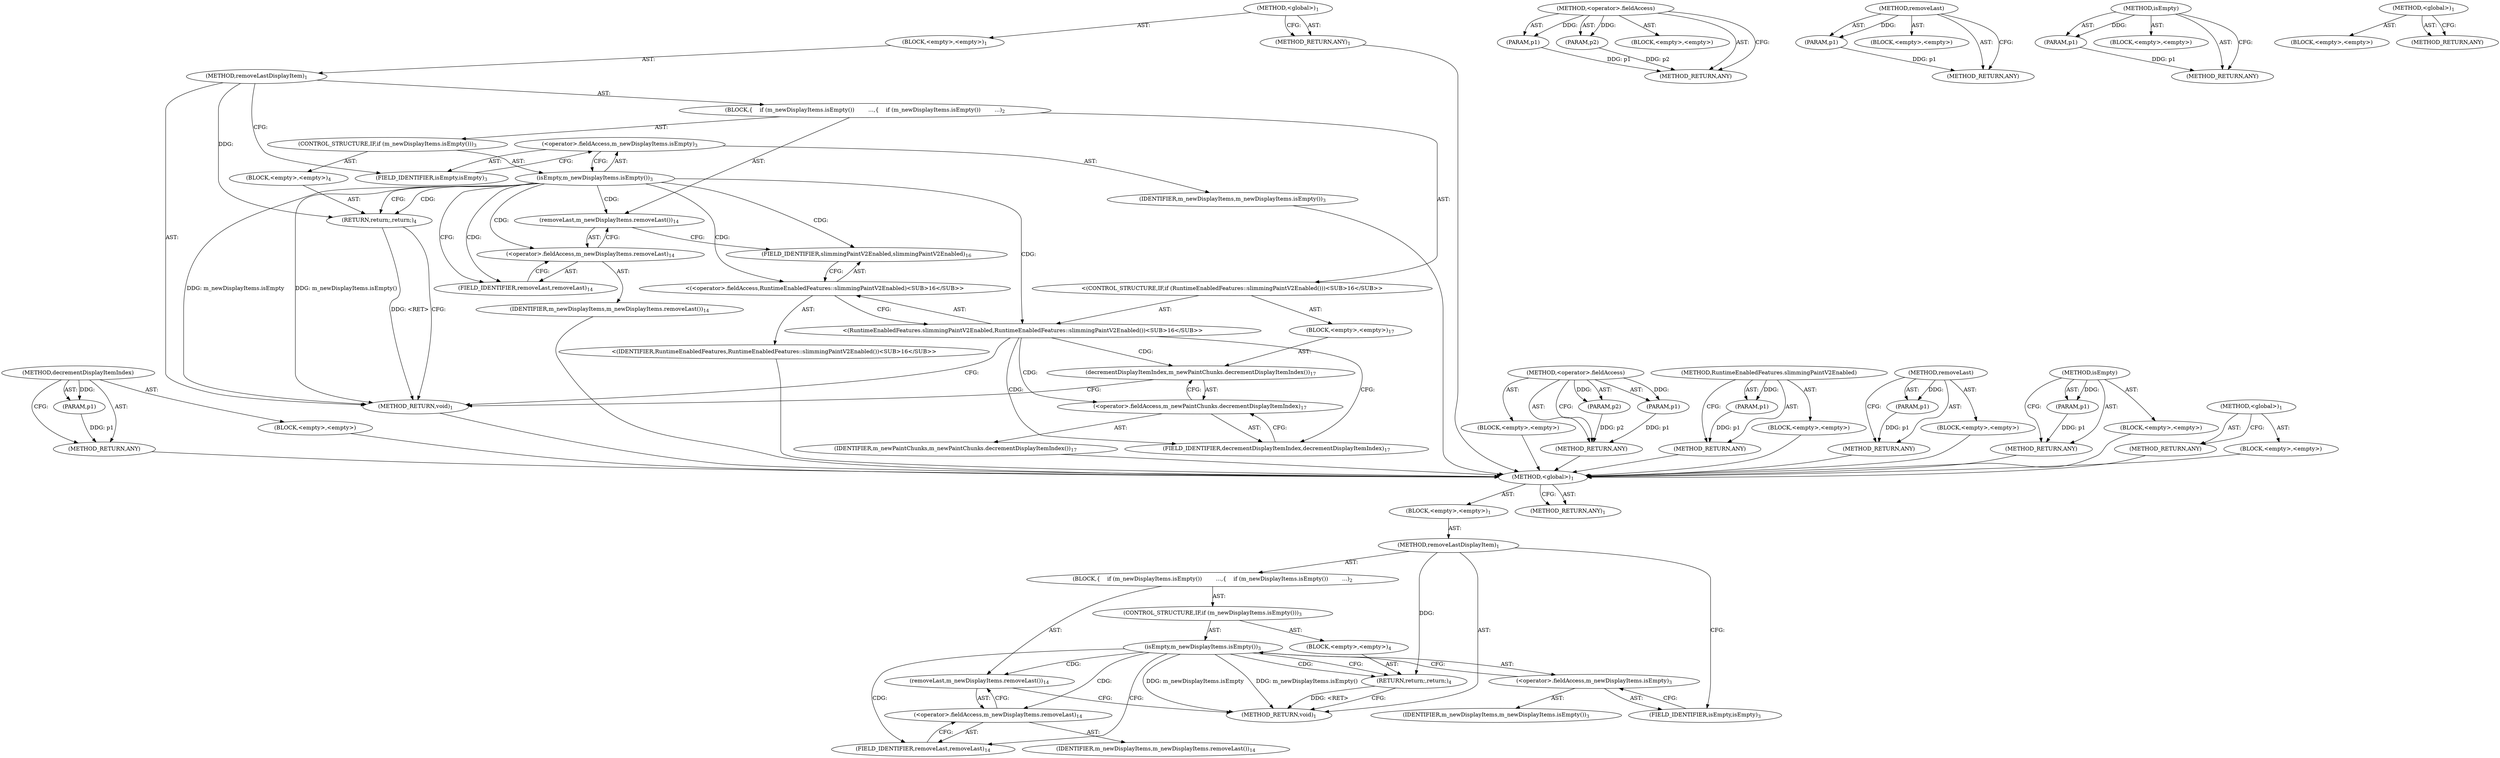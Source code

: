 digraph "&lt;global&gt;" {
vulnerable_6 [label=<(METHOD,&lt;global&gt;)<SUB>1</SUB>>];
vulnerable_7 [label=<(BLOCK,&lt;empty&gt;,&lt;empty&gt;)<SUB>1</SUB>>];
vulnerable_8 [label=<(METHOD,removeLastDisplayItem)<SUB>1</SUB>>];
vulnerable_9 [label=<(BLOCK,{
    if (m_newDisplayItems.isEmpty())
        ...,{
    if (m_newDisplayItems.isEmpty())
        ...)<SUB>2</SUB>>];
vulnerable_10 [label=<(CONTROL_STRUCTURE,IF,if (m_newDisplayItems.isEmpty()))<SUB>3</SUB>>];
vulnerable_11 [label=<(isEmpty,m_newDisplayItems.isEmpty())<SUB>3</SUB>>];
vulnerable_12 [label=<(&lt;operator&gt;.fieldAccess,m_newDisplayItems.isEmpty)<SUB>3</SUB>>];
vulnerable_13 [label=<(IDENTIFIER,m_newDisplayItems,m_newDisplayItems.isEmpty())<SUB>3</SUB>>];
vulnerable_14 [label=<(FIELD_IDENTIFIER,isEmpty,isEmpty)<SUB>3</SUB>>];
vulnerable_15 [label=<(BLOCK,&lt;empty&gt;,&lt;empty&gt;)<SUB>4</SUB>>];
vulnerable_16 [label=<(RETURN,return;,return;)<SUB>4</SUB>>];
vulnerable_17 [label=<(removeLast,m_newDisplayItems.removeLast())<SUB>14</SUB>>];
vulnerable_18 [label=<(&lt;operator&gt;.fieldAccess,m_newDisplayItems.removeLast)<SUB>14</SUB>>];
vulnerable_19 [label=<(IDENTIFIER,m_newDisplayItems,m_newDisplayItems.removeLast())<SUB>14</SUB>>];
vulnerable_20 [label=<(FIELD_IDENTIFIER,removeLast,removeLast)<SUB>14</SUB>>];
vulnerable_21 [label=<(METHOD_RETURN,void)<SUB>1</SUB>>];
vulnerable_23 [label=<(METHOD_RETURN,ANY)<SUB>1</SUB>>];
vulnerable_40 [label=<(METHOD,&lt;operator&gt;.fieldAccess)>];
vulnerable_41 [label=<(PARAM,p1)>];
vulnerable_42 [label=<(PARAM,p2)>];
vulnerable_43 [label=<(BLOCK,&lt;empty&gt;,&lt;empty&gt;)>];
vulnerable_44 [label=<(METHOD_RETURN,ANY)>];
vulnerable_45 [label=<(METHOD,removeLast)>];
vulnerable_46 [label=<(PARAM,p1)>];
vulnerable_47 [label=<(BLOCK,&lt;empty&gt;,&lt;empty&gt;)>];
vulnerable_48 [label=<(METHOD_RETURN,ANY)>];
vulnerable_36 [label=<(METHOD,isEmpty)>];
vulnerable_37 [label=<(PARAM,p1)>];
vulnerable_38 [label=<(BLOCK,&lt;empty&gt;,&lt;empty&gt;)>];
vulnerable_39 [label=<(METHOD_RETURN,ANY)>];
vulnerable_30 [label=<(METHOD,&lt;global&gt;)<SUB>1</SUB>>];
vulnerable_31 [label=<(BLOCK,&lt;empty&gt;,&lt;empty&gt;)>];
vulnerable_32 [label=<(METHOD_RETURN,ANY)>];
fixed_63 [label=<(METHOD,decrementDisplayItemIndex)>];
fixed_64 [label=<(PARAM,p1)>];
fixed_65 [label=<(BLOCK,&lt;empty&gt;,&lt;empty&gt;)>];
fixed_66 [label=<(METHOD_RETURN,ANY)>];
fixed_6 [label=<(METHOD,&lt;global&gt;)<SUB>1</SUB>>];
fixed_7 [label=<(BLOCK,&lt;empty&gt;,&lt;empty&gt;)<SUB>1</SUB>>];
fixed_8 [label=<(METHOD,removeLastDisplayItem)<SUB>1</SUB>>];
fixed_9 [label=<(BLOCK,{
    if (m_newDisplayItems.isEmpty())
        ...,{
    if (m_newDisplayItems.isEmpty())
        ...)<SUB>2</SUB>>];
fixed_10 [label=<(CONTROL_STRUCTURE,IF,if (m_newDisplayItems.isEmpty()))<SUB>3</SUB>>];
fixed_11 [label=<(isEmpty,m_newDisplayItems.isEmpty())<SUB>3</SUB>>];
fixed_12 [label=<(&lt;operator&gt;.fieldAccess,m_newDisplayItems.isEmpty)<SUB>3</SUB>>];
fixed_13 [label=<(IDENTIFIER,m_newDisplayItems,m_newDisplayItems.isEmpty())<SUB>3</SUB>>];
fixed_14 [label=<(FIELD_IDENTIFIER,isEmpty,isEmpty)<SUB>3</SUB>>];
fixed_15 [label=<(BLOCK,&lt;empty&gt;,&lt;empty&gt;)<SUB>4</SUB>>];
fixed_16 [label=<(RETURN,return;,return;)<SUB>4</SUB>>];
fixed_17 [label=<(removeLast,m_newDisplayItems.removeLast())<SUB>14</SUB>>];
fixed_18 [label=<(&lt;operator&gt;.fieldAccess,m_newDisplayItems.removeLast)<SUB>14</SUB>>];
fixed_19 [label=<(IDENTIFIER,m_newDisplayItems,m_newDisplayItems.removeLast())<SUB>14</SUB>>];
fixed_20 [label=<(FIELD_IDENTIFIER,removeLast,removeLast)<SUB>14</SUB>>];
fixed_21 [label="<(CONTROL_STRUCTURE,IF,if (RuntimeEnabledFeatures::slimmingPaintV2Enabled()))<SUB>16</SUB>>"];
fixed_22 [label="<(RuntimeEnabledFeatures.slimmingPaintV2Enabled,RuntimeEnabledFeatures::slimmingPaintV2Enabled())<SUB>16</SUB>>"];
fixed_23 [label="<(&lt;operator&gt;.fieldAccess,RuntimeEnabledFeatures::slimmingPaintV2Enabled)<SUB>16</SUB>>"];
fixed_24 [label="<(IDENTIFIER,RuntimeEnabledFeatures,RuntimeEnabledFeatures::slimmingPaintV2Enabled())<SUB>16</SUB>>"];
fixed_25 [label=<(FIELD_IDENTIFIER,slimmingPaintV2Enabled,slimmingPaintV2Enabled)<SUB>16</SUB>>];
fixed_26 [label=<(BLOCK,&lt;empty&gt;,&lt;empty&gt;)<SUB>17</SUB>>];
fixed_27 [label=<(decrementDisplayItemIndex,m_newPaintChunks.decrementDisplayItemIndex())<SUB>17</SUB>>];
fixed_28 [label=<(&lt;operator&gt;.fieldAccess,m_newPaintChunks.decrementDisplayItemIndex)<SUB>17</SUB>>];
fixed_29 [label=<(IDENTIFIER,m_newPaintChunks,m_newPaintChunks.decrementDisplayItemIndex())<SUB>17</SUB>>];
fixed_30 [label=<(FIELD_IDENTIFIER,decrementDisplayItemIndex,decrementDisplayItemIndex)<SUB>17</SUB>>];
fixed_31 [label=<(METHOD_RETURN,void)<SUB>1</SUB>>];
fixed_33 [label=<(METHOD_RETURN,ANY)<SUB>1</SUB>>];
fixed_50 [label=<(METHOD,&lt;operator&gt;.fieldAccess)>];
fixed_51 [label=<(PARAM,p1)>];
fixed_52 [label=<(PARAM,p2)>];
fixed_53 [label=<(BLOCK,&lt;empty&gt;,&lt;empty&gt;)>];
fixed_54 [label=<(METHOD_RETURN,ANY)>];
fixed_59 [label=<(METHOD,RuntimeEnabledFeatures.slimmingPaintV2Enabled)>];
fixed_60 [label=<(PARAM,p1)>];
fixed_61 [label=<(BLOCK,&lt;empty&gt;,&lt;empty&gt;)>];
fixed_62 [label=<(METHOD_RETURN,ANY)>];
fixed_55 [label=<(METHOD,removeLast)>];
fixed_56 [label=<(PARAM,p1)>];
fixed_57 [label=<(BLOCK,&lt;empty&gt;,&lt;empty&gt;)>];
fixed_58 [label=<(METHOD_RETURN,ANY)>];
fixed_46 [label=<(METHOD,isEmpty)>];
fixed_47 [label=<(PARAM,p1)>];
fixed_48 [label=<(BLOCK,&lt;empty&gt;,&lt;empty&gt;)>];
fixed_49 [label=<(METHOD_RETURN,ANY)>];
fixed_40 [label=<(METHOD,&lt;global&gt;)<SUB>1</SUB>>];
fixed_41 [label=<(BLOCK,&lt;empty&gt;,&lt;empty&gt;)>];
fixed_42 [label=<(METHOD_RETURN,ANY)>];
vulnerable_6 -> vulnerable_7  [key=0, label="AST: "];
vulnerable_6 -> vulnerable_23  [key=0, label="AST: "];
vulnerable_6 -> vulnerable_23  [key=1, label="CFG: "];
vulnerable_7 -> vulnerable_8  [key=0, label="AST: "];
vulnerable_8 -> vulnerable_9  [key=0, label="AST: "];
vulnerable_8 -> vulnerable_21  [key=0, label="AST: "];
vulnerable_8 -> vulnerable_14  [key=0, label="CFG: "];
vulnerable_8 -> vulnerable_16  [key=0, label="DDG: "];
vulnerable_9 -> vulnerable_10  [key=0, label="AST: "];
vulnerable_9 -> vulnerable_17  [key=0, label="AST: "];
vulnerable_10 -> vulnerable_11  [key=0, label="AST: "];
vulnerable_10 -> vulnerable_15  [key=0, label="AST: "];
vulnerable_11 -> vulnerable_12  [key=0, label="AST: "];
vulnerable_11 -> vulnerable_16  [key=0, label="CFG: "];
vulnerable_11 -> vulnerable_16  [key=1, label="CDG: "];
vulnerable_11 -> vulnerable_20  [key=0, label="CFG: "];
vulnerable_11 -> vulnerable_20  [key=1, label="CDG: "];
vulnerable_11 -> vulnerable_21  [key=0, label="DDG: m_newDisplayItems.isEmpty"];
vulnerable_11 -> vulnerable_21  [key=1, label="DDG: m_newDisplayItems.isEmpty()"];
vulnerable_11 -> vulnerable_17  [key=0, label="CDG: "];
vulnerable_11 -> vulnerable_18  [key=0, label="CDG: "];
vulnerable_12 -> vulnerable_13  [key=0, label="AST: "];
vulnerable_12 -> vulnerable_14  [key=0, label="AST: "];
vulnerable_12 -> vulnerable_11  [key=0, label="CFG: "];
vulnerable_14 -> vulnerable_12  [key=0, label="CFG: "];
vulnerable_15 -> vulnerable_16  [key=0, label="AST: "];
vulnerable_16 -> vulnerable_21  [key=0, label="CFG: "];
vulnerable_16 -> vulnerable_21  [key=1, label="DDG: &lt;RET&gt;"];
vulnerable_17 -> vulnerable_18  [key=0, label="AST: "];
vulnerable_17 -> vulnerable_21  [key=0, label="CFG: "];
vulnerable_18 -> vulnerable_19  [key=0, label="AST: "];
vulnerable_18 -> vulnerable_20  [key=0, label="AST: "];
vulnerable_18 -> vulnerable_17  [key=0, label="CFG: "];
vulnerable_20 -> vulnerable_18  [key=0, label="CFG: "];
vulnerable_40 -> vulnerable_41  [key=0, label="AST: "];
vulnerable_40 -> vulnerable_41  [key=1, label="DDG: "];
vulnerable_40 -> vulnerable_43  [key=0, label="AST: "];
vulnerable_40 -> vulnerable_42  [key=0, label="AST: "];
vulnerable_40 -> vulnerable_42  [key=1, label="DDG: "];
vulnerable_40 -> vulnerable_44  [key=0, label="AST: "];
vulnerable_40 -> vulnerable_44  [key=1, label="CFG: "];
vulnerable_41 -> vulnerable_44  [key=0, label="DDG: p1"];
vulnerable_42 -> vulnerable_44  [key=0, label="DDG: p2"];
vulnerable_45 -> vulnerable_46  [key=0, label="AST: "];
vulnerable_45 -> vulnerable_46  [key=1, label="DDG: "];
vulnerable_45 -> vulnerable_47  [key=0, label="AST: "];
vulnerable_45 -> vulnerable_48  [key=0, label="AST: "];
vulnerable_45 -> vulnerable_48  [key=1, label="CFG: "];
vulnerable_46 -> vulnerable_48  [key=0, label="DDG: p1"];
vulnerable_36 -> vulnerable_37  [key=0, label="AST: "];
vulnerable_36 -> vulnerable_37  [key=1, label="DDG: "];
vulnerable_36 -> vulnerable_38  [key=0, label="AST: "];
vulnerable_36 -> vulnerable_39  [key=0, label="AST: "];
vulnerable_36 -> vulnerable_39  [key=1, label="CFG: "];
vulnerable_37 -> vulnerable_39  [key=0, label="DDG: p1"];
vulnerable_30 -> vulnerable_31  [key=0, label="AST: "];
vulnerable_30 -> vulnerable_32  [key=0, label="AST: "];
vulnerable_30 -> vulnerable_32  [key=1, label="CFG: "];
fixed_63 -> fixed_64  [key=0, label="AST: "];
fixed_63 -> fixed_64  [key=1, label="DDG: "];
fixed_63 -> fixed_65  [key=0, label="AST: "];
fixed_63 -> fixed_66  [key=0, label="AST: "];
fixed_63 -> fixed_66  [key=1, label="CFG: "];
fixed_64 -> fixed_66  [key=0, label="DDG: p1"];
fixed_65 -> vulnerable_6  [key=0];
fixed_66 -> vulnerable_6  [key=0];
fixed_6 -> fixed_7  [key=0, label="AST: "];
fixed_6 -> fixed_33  [key=0, label="AST: "];
fixed_6 -> fixed_33  [key=1, label="CFG: "];
fixed_7 -> fixed_8  [key=0, label="AST: "];
fixed_8 -> fixed_9  [key=0, label="AST: "];
fixed_8 -> fixed_31  [key=0, label="AST: "];
fixed_8 -> fixed_14  [key=0, label="CFG: "];
fixed_8 -> fixed_16  [key=0, label="DDG: "];
fixed_9 -> fixed_10  [key=0, label="AST: "];
fixed_9 -> fixed_17  [key=0, label="AST: "];
fixed_9 -> fixed_21  [key=0, label="AST: "];
fixed_10 -> fixed_11  [key=0, label="AST: "];
fixed_10 -> fixed_15  [key=0, label="AST: "];
fixed_11 -> fixed_12  [key=0, label="AST: "];
fixed_11 -> fixed_16  [key=0, label="CFG: "];
fixed_11 -> fixed_16  [key=1, label="CDG: "];
fixed_11 -> fixed_20  [key=0, label="CFG: "];
fixed_11 -> fixed_20  [key=1, label="CDG: "];
fixed_11 -> fixed_31  [key=0, label="DDG: m_newDisplayItems.isEmpty"];
fixed_11 -> fixed_31  [key=1, label="DDG: m_newDisplayItems.isEmpty()"];
fixed_11 -> fixed_17  [key=0, label="CDG: "];
fixed_11 -> fixed_18  [key=0, label="CDG: "];
fixed_11 -> fixed_23  [key=0, label="CDG: "];
fixed_11 -> fixed_25  [key=0, label="CDG: "];
fixed_11 -> fixed_22  [key=0, label="CDG: "];
fixed_12 -> fixed_13  [key=0, label="AST: "];
fixed_12 -> fixed_14  [key=0, label="AST: "];
fixed_12 -> fixed_11  [key=0, label="CFG: "];
fixed_13 -> vulnerable_6  [key=0];
fixed_14 -> fixed_12  [key=0, label="CFG: "];
fixed_15 -> fixed_16  [key=0, label="AST: "];
fixed_16 -> fixed_31  [key=0, label="CFG: "];
fixed_16 -> fixed_31  [key=1, label="DDG: &lt;RET&gt;"];
fixed_17 -> fixed_18  [key=0, label="AST: "];
fixed_17 -> fixed_25  [key=0, label="CFG: "];
fixed_18 -> fixed_19  [key=0, label="AST: "];
fixed_18 -> fixed_20  [key=0, label="AST: "];
fixed_18 -> fixed_17  [key=0, label="CFG: "];
fixed_19 -> vulnerable_6  [key=0];
fixed_20 -> fixed_18  [key=0, label="CFG: "];
fixed_21 -> fixed_22  [key=0, label="AST: "];
fixed_21 -> fixed_26  [key=0, label="AST: "];
fixed_22 -> fixed_23  [key=0, label="AST: "];
fixed_22 -> fixed_31  [key=0, label="CFG: "];
fixed_22 -> fixed_30  [key=0, label="CFG: "];
fixed_22 -> fixed_30  [key=1, label="CDG: "];
fixed_22 -> fixed_28  [key=0, label="CDG: "];
fixed_22 -> fixed_27  [key=0, label="CDG: "];
fixed_23 -> fixed_24  [key=0, label="AST: "];
fixed_23 -> fixed_25  [key=0, label="AST: "];
fixed_23 -> fixed_22  [key=0, label="CFG: "];
fixed_24 -> vulnerable_6  [key=0];
fixed_25 -> fixed_23  [key=0, label="CFG: "];
fixed_26 -> fixed_27  [key=0, label="AST: "];
fixed_27 -> fixed_28  [key=0, label="AST: "];
fixed_27 -> fixed_31  [key=0, label="CFG: "];
fixed_28 -> fixed_29  [key=0, label="AST: "];
fixed_28 -> fixed_30  [key=0, label="AST: "];
fixed_28 -> fixed_27  [key=0, label="CFG: "];
fixed_29 -> vulnerable_6  [key=0];
fixed_30 -> fixed_28  [key=0, label="CFG: "];
fixed_31 -> vulnerable_6  [key=0];
fixed_33 -> vulnerable_6  [key=0];
fixed_50 -> fixed_51  [key=0, label="AST: "];
fixed_50 -> fixed_51  [key=1, label="DDG: "];
fixed_50 -> fixed_53  [key=0, label="AST: "];
fixed_50 -> fixed_52  [key=0, label="AST: "];
fixed_50 -> fixed_52  [key=1, label="DDG: "];
fixed_50 -> fixed_54  [key=0, label="AST: "];
fixed_50 -> fixed_54  [key=1, label="CFG: "];
fixed_51 -> fixed_54  [key=0, label="DDG: p1"];
fixed_52 -> fixed_54  [key=0, label="DDG: p2"];
fixed_53 -> vulnerable_6  [key=0];
fixed_54 -> vulnerable_6  [key=0];
fixed_59 -> fixed_60  [key=0, label="AST: "];
fixed_59 -> fixed_60  [key=1, label="DDG: "];
fixed_59 -> fixed_61  [key=0, label="AST: "];
fixed_59 -> fixed_62  [key=0, label="AST: "];
fixed_59 -> fixed_62  [key=1, label="CFG: "];
fixed_60 -> fixed_62  [key=0, label="DDG: p1"];
fixed_61 -> vulnerable_6  [key=0];
fixed_62 -> vulnerable_6  [key=0];
fixed_55 -> fixed_56  [key=0, label="AST: "];
fixed_55 -> fixed_56  [key=1, label="DDG: "];
fixed_55 -> fixed_57  [key=0, label="AST: "];
fixed_55 -> fixed_58  [key=0, label="AST: "];
fixed_55 -> fixed_58  [key=1, label="CFG: "];
fixed_56 -> fixed_58  [key=0, label="DDG: p1"];
fixed_57 -> vulnerable_6  [key=0];
fixed_58 -> vulnerable_6  [key=0];
fixed_46 -> fixed_47  [key=0, label="AST: "];
fixed_46 -> fixed_47  [key=1, label="DDG: "];
fixed_46 -> fixed_48  [key=0, label="AST: "];
fixed_46 -> fixed_49  [key=0, label="AST: "];
fixed_46 -> fixed_49  [key=1, label="CFG: "];
fixed_47 -> fixed_49  [key=0, label="DDG: p1"];
fixed_48 -> vulnerable_6  [key=0];
fixed_49 -> vulnerable_6  [key=0];
fixed_40 -> fixed_41  [key=0, label="AST: "];
fixed_40 -> fixed_42  [key=0, label="AST: "];
fixed_40 -> fixed_42  [key=1, label="CFG: "];
fixed_41 -> vulnerable_6  [key=0];
fixed_42 -> vulnerable_6  [key=0];
}
